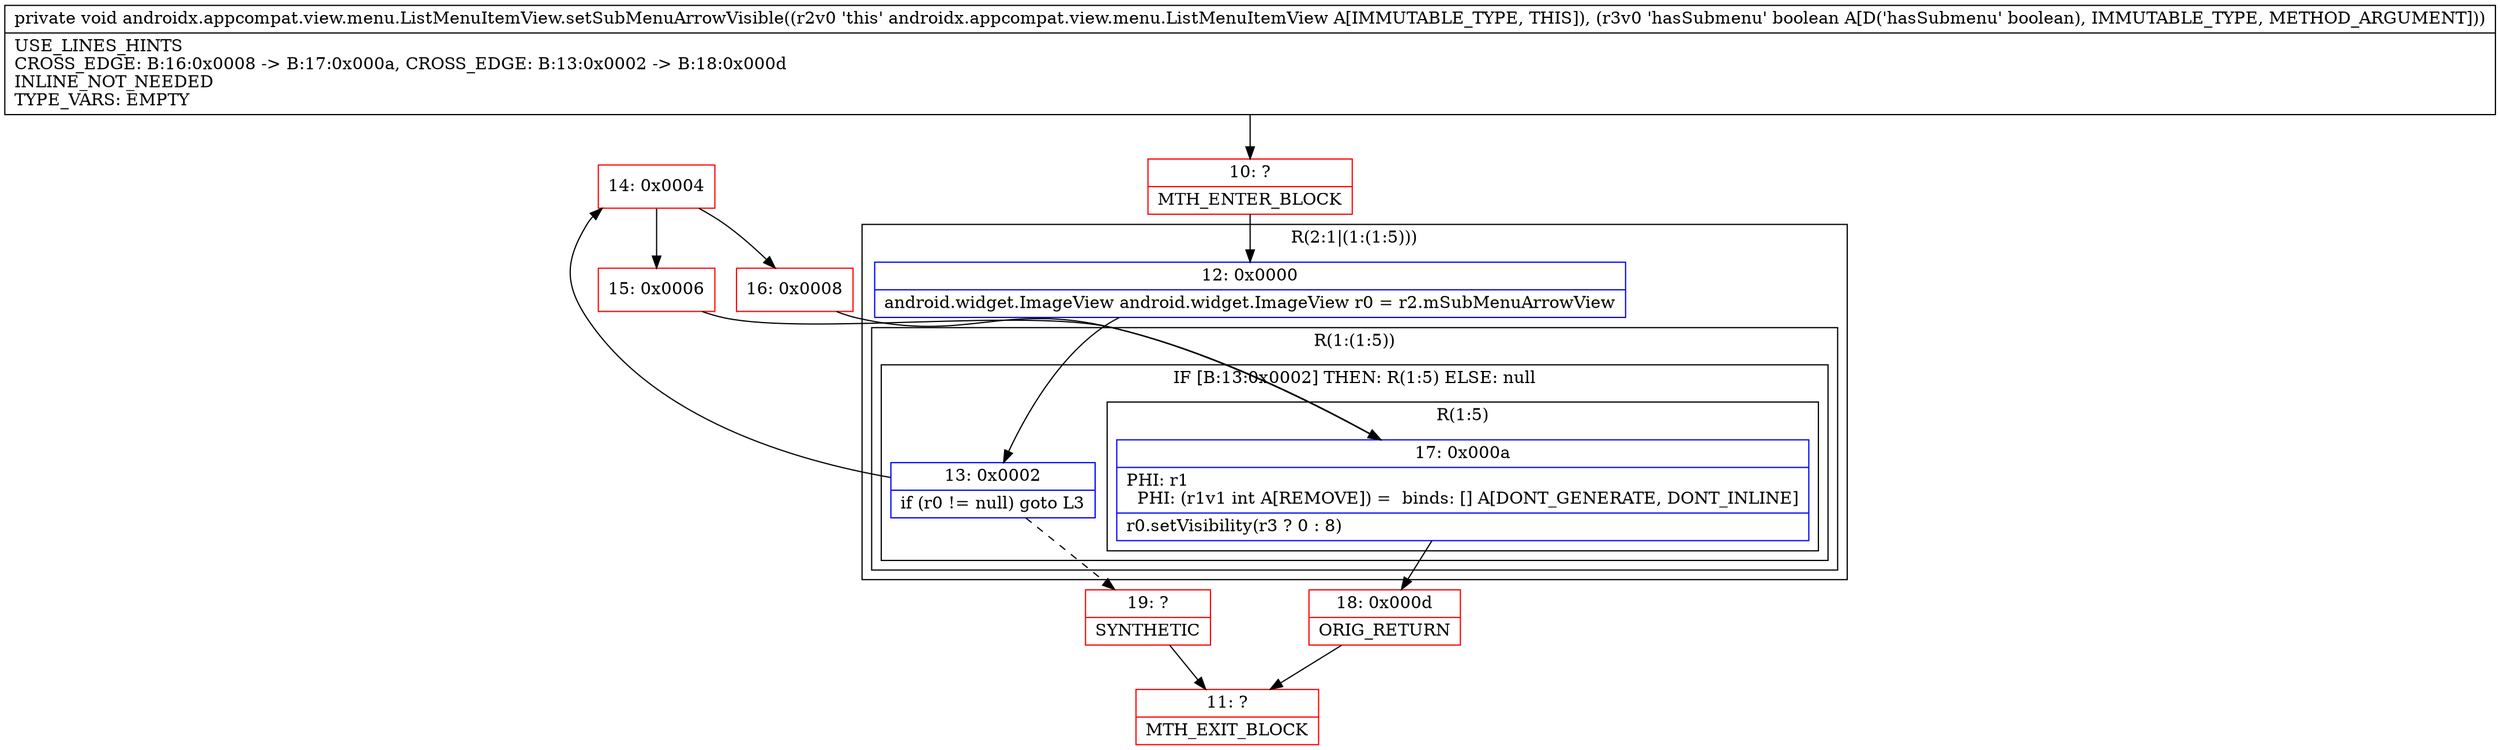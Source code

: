 digraph "CFG forandroidx.appcompat.view.menu.ListMenuItemView.setSubMenuArrowVisible(Z)V" {
subgraph cluster_Region_1478435593 {
label = "R(2:1|(1:(1:5)))";
node [shape=record,color=blue];
Node_12 [shape=record,label="{12\:\ 0x0000|android.widget.ImageView android.widget.ImageView r0 = r2.mSubMenuArrowView\l}"];
subgraph cluster_Region_1873665804 {
label = "R(1:(1:5))";
node [shape=record,color=blue];
subgraph cluster_IfRegion_89693266 {
label = "IF [B:13:0x0002] THEN: R(1:5) ELSE: null";
node [shape=record,color=blue];
Node_13 [shape=record,label="{13\:\ 0x0002|if (r0 != null) goto L3\l}"];
subgraph cluster_Region_1173417698 {
label = "R(1:5)";
node [shape=record,color=blue];
Node_17 [shape=record,label="{17\:\ 0x000a|PHI: r1 \l  PHI: (r1v1 int A[REMOVE]) =  binds: [] A[DONT_GENERATE, DONT_INLINE]\l|r0.setVisibility(r3 ? 0 : 8)\l}"];
}
}
}
}
Node_10 [shape=record,color=red,label="{10\:\ ?|MTH_ENTER_BLOCK\l}"];
Node_14 [shape=record,color=red,label="{14\:\ 0x0004}"];
Node_15 [shape=record,color=red,label="{15\:\ 0x0006}"];
Node_18 [shape=record,color=red,label="{18\:\ 0x000d|ORIG_RETURN\l}"];
Node_11 [shape=record,color=red,label="{11\:\ ?|MTH_EXIT_BLOCK\l}"];
Node_16 [shape=record,color=red,label="{16\:\ 0x0008}"];
Node_19 [shape=record,color=red,label="{19\:\ ?|SYNTHETIC\l}"];
MethodNode[shape=record,label="{private void androidx.appcompat.view.menu.ListMenuItemView.setSubMenuArrowVisible((r2v0 'this' androidx.appcompat.view.menu.ListMenuItemView A[IMMUTABLE_TYPE, THIS]), (r3v0 'hasSubmenu' boolean A[D('hasSubmenu' boolean), IMMUTABLE_TYPE, METHOD_ARGUMENT]))  | USE_LINES_HINTS\lCROSS_EDGE: B:16:0x0008 \-\> B:17:0x000a, CROSS_EDGE: B:13:0x0002 \-\> B:18:0x000d\lINLINE_NOT_NEEDED\lTYPE_VARS: EMPTY\l}"];
MethodNode -> Node_10;Node_12 -> Node_13;
Node_13 -> Node_14;
Node_13 -> Node_19[style=dashed];
Node_17 -> Node_18;
Node_10 -> Node_12;
Node_14 -> Node_15;
Node_14 -> Node_16;
Node_15 -> Node_17;
Node_18 -> Node_11;
Node_16 -> Node_17;
Node_19 -> Node_11;
}

